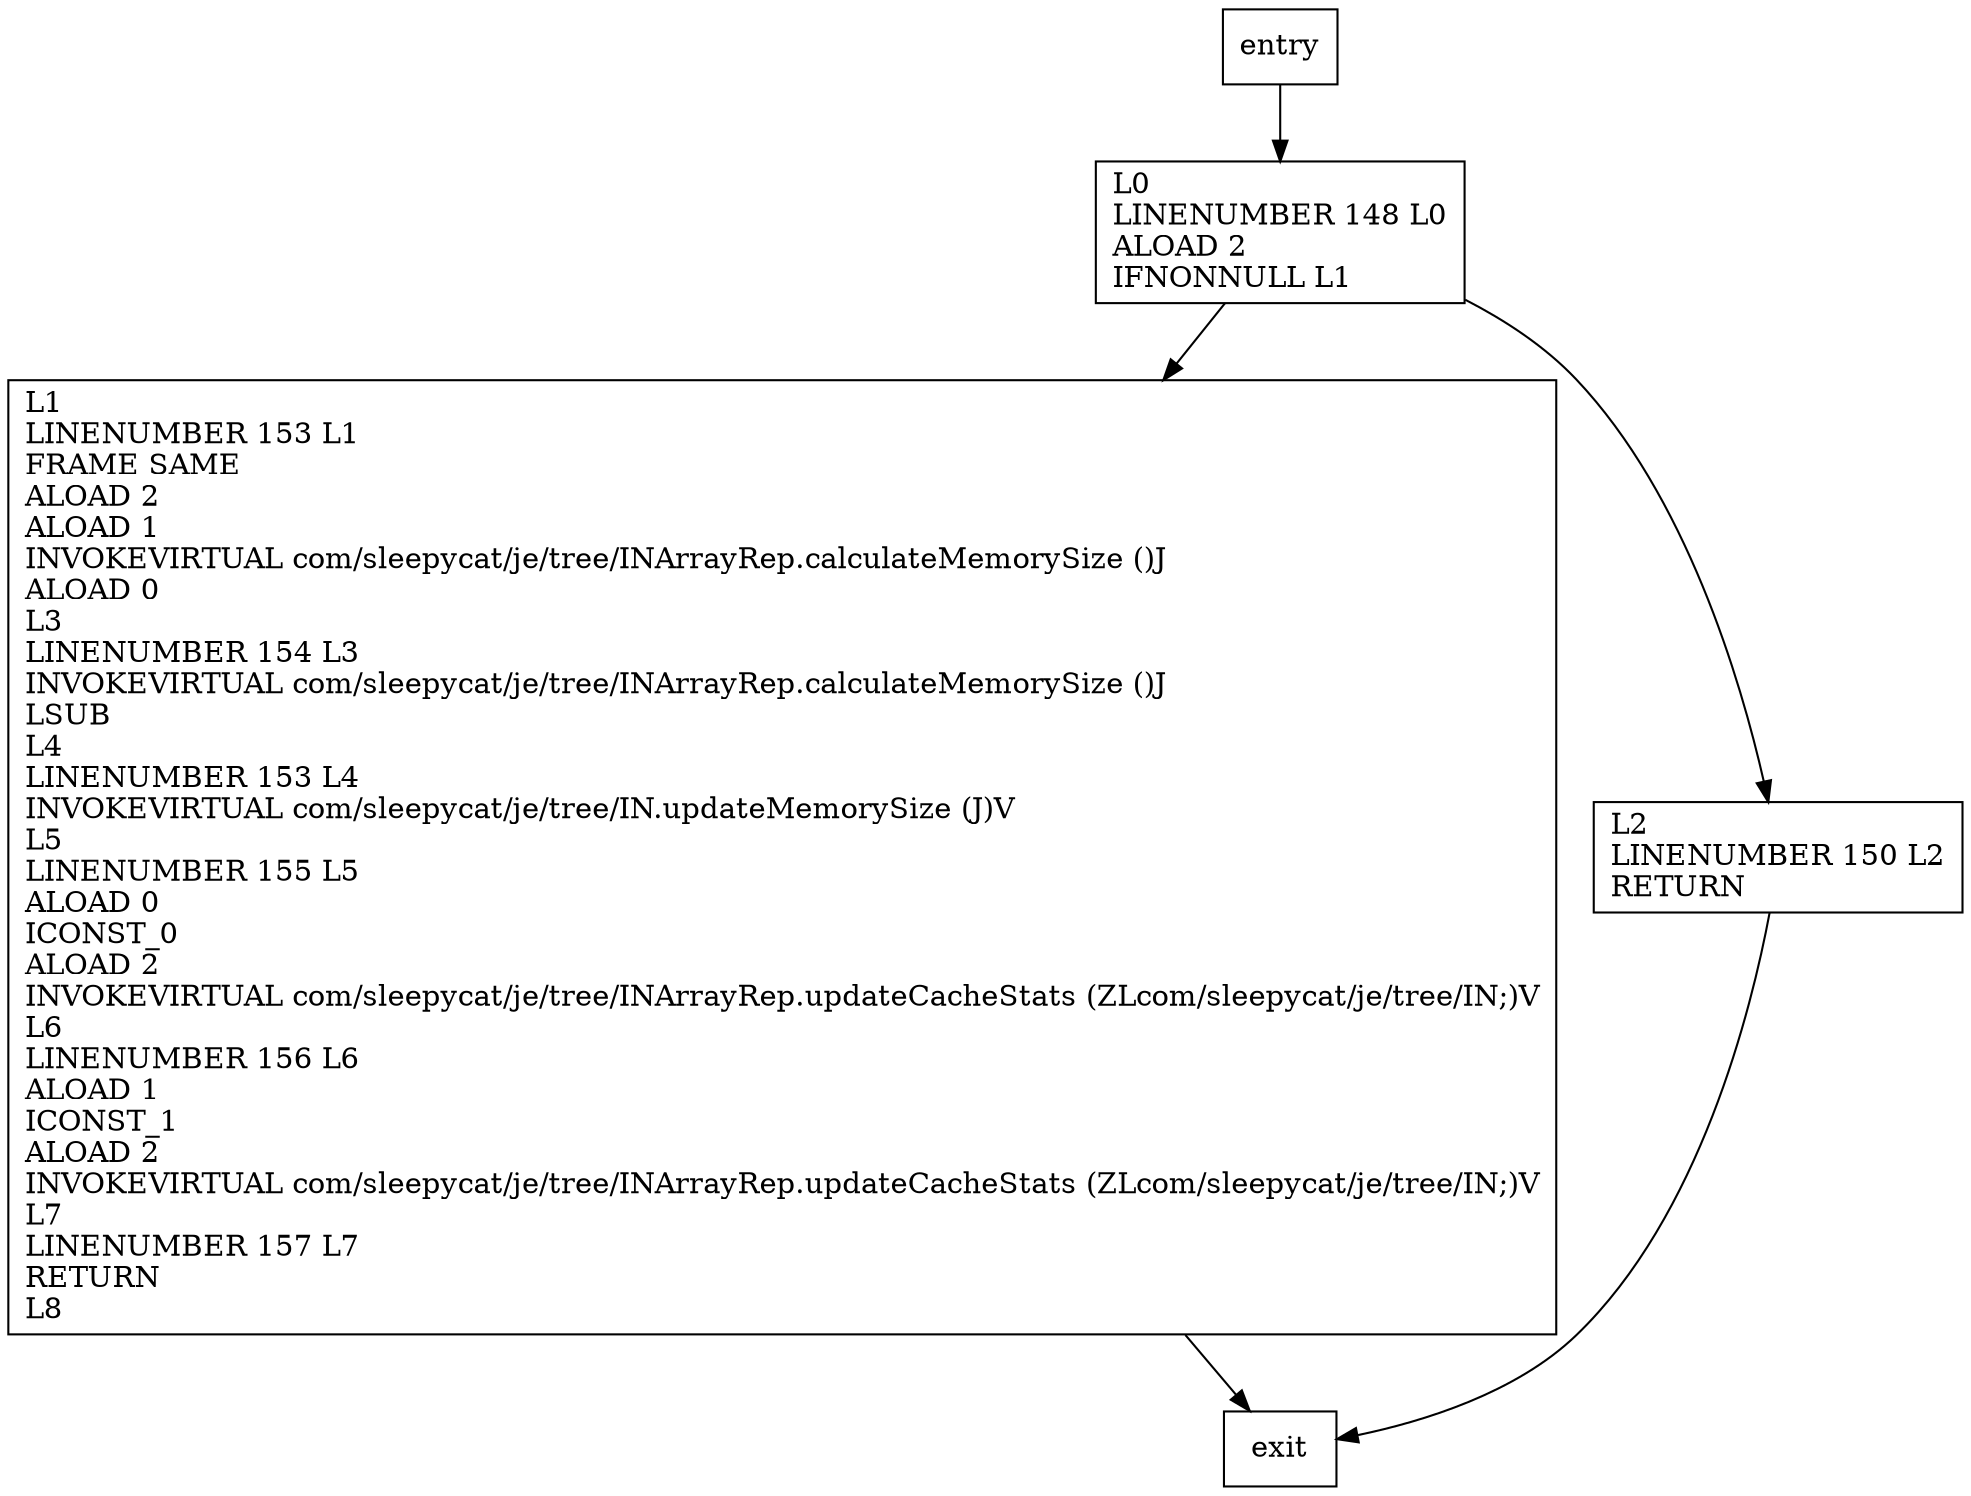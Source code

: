 digraph noteRepChange {
node [shape=record];
725004712 [label="L1\lLINENUMBER 153 L1\lFRAME SAME\lALOAD 2\lALOAD 1\lINVOKEVIRTUAL com/sleepycat/je/tree/INArrayRep.calculateMemorySize ()J\lALOAD 0\lL3\lLINENUMBER 154 L3\lINVOKEVIRTUAL com/sleepycat/je/tree/INArrayRep.calculateMemorySize ()J\lLSUB\lL4\lLINENUMBER 153 L4\lINVOKEVIRTUAL com/sleepycat/je/tree/IN.updateMemorySize (J)V\lL5\lLINENUMBER 155 L5\lALOAD 0\lICONST_0\lALOAD 2\lINVOKEVIRTUAL com/sleepycat/je/tree/INArrayRep.updateCacheStats (ZLcom/sleepycat/je/tree/IN;)V\lL6\lLINENUMBER 156 L6\lALOAD 1\lICONST_1\lALOAD 2\lINVOKEVIRTUAL com/sleepycat/je/tree/INArrayRep.updateCacheStats (ZLcom/sleepycat/je/tree/IN;)V\lL7\lLINENUMBER 157 L7\lRETURN\lL8\l"];
528638276 [label="L2\lLINENUMBER 150 L2\lRETURN\l"];
742179206 [label="L0\lLINENUMBER 148 L0\lALOAD 2\lIFNONNULL L1\l"];
entry;
exit;
725004712 -> exit
528638276 -> exit
entry -> 742179206
742179206 -> 725004712
742179206 -> 528638276
}
